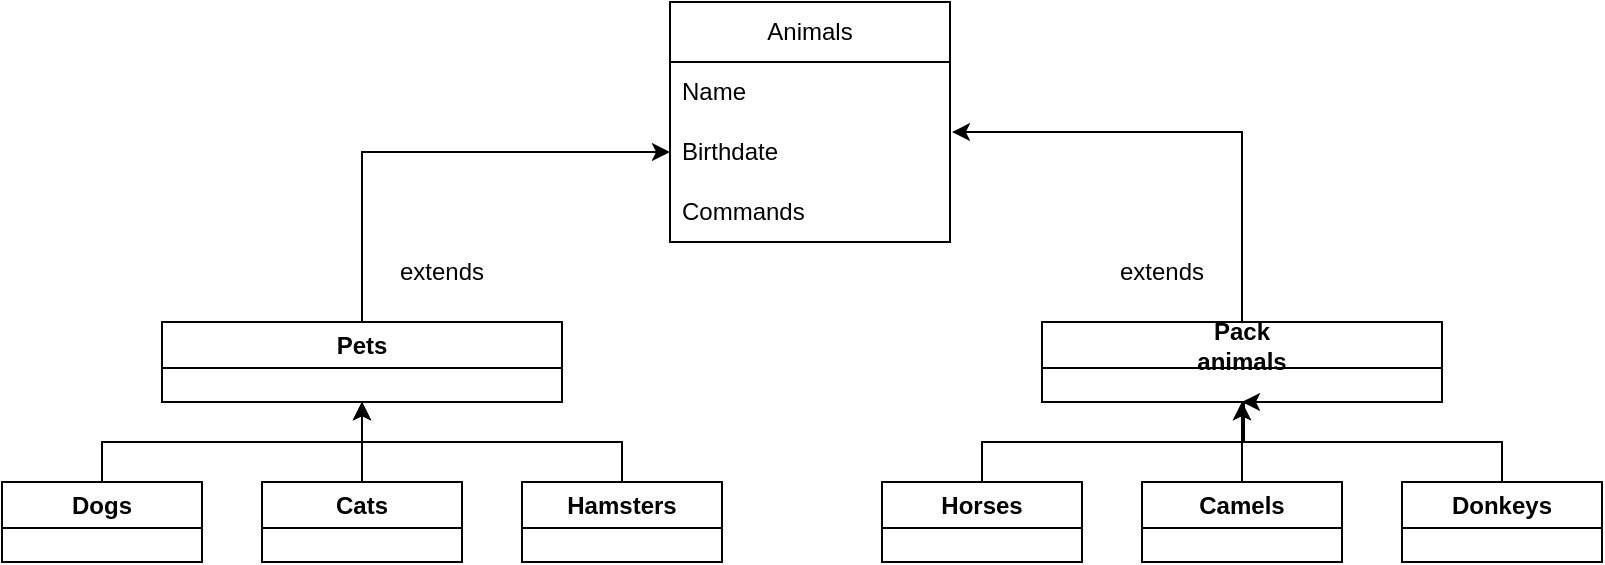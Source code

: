 <mxfile version="23.0.2" type="device">
  <diagram name="Страница — 1" id="23xYuJ34DmNVE_WCFYk2">
    <mxGraphModel dx="1434" dy="738" grid="1" gridSize="10" guides="1" tooltips="1" connect="1" arrows="1" fold="1" page="1" pageScale="1" pageWidth="827" pageHeight="1169" math="0" shadow="0">
      <root>
        <mxCell id="0" />
        <mxCell id="1" parent="0" />
        <mxCell id="RFQ2vtOwyeO5f8csp2aC-1" value="Animals" style="swimlane;fontStyle=0;childLayout=stackLayout;horizontal=1;startSize=30;horizontalStack=0;resizeParent=1;resizeParentMax=0;resizeLast=0;collapsible=1;marginBottom=0;whiteSpace=wrap;html=1;" vertex="1" parent="1">
          <mxGeometry x="344" y="40" width="140" height="120" as="geometry" />
        </mxCell>
        <mxCell id="RFQ2vtOwyeO5f8csp2aC-2" value="Name" style="text;strokeColor=none;fillColor=none;align=left;verticalAlign=middle;spacingLeft=4;spacingRight=4;overflow=hidden;points=[[0,0.5],[1,0.5]];portConstraint=eastwest;rotatable=0;whiteSpace=wrap;html=1;" vertex="1" parent="RFQ2vtOwyeO5f8csp2aC-1">
          <mxGeometry y="30" width="140" height="30" as="geometry" />
        </mxCell>
        <mxCell id="RFQ2vtOwyeO5f8csp2aC-3" value="Birthdate" style="text;strokeColor=none;fillColor=none;align=left;verticalAlign=middle;spacingLeft=4;spacingRight=4;overflow=hidden;points=[[0,0.5],[1,0.5]];portConstraint=eastwest;rotatable=0;whiteSpace=wrap;html=1;" vertex="1" parent="RFQ2vtOwyeO5f8csp2aC-1">
          <mxGeometry y="60" width="140" height="30" as="geometry" />
        </mxCell>
        <mxCell id="RFQ2vtOwyeO5f8csp2aC-4" value="Commands" style="text;strokeColor=none;fillColor=none;align=left;verticalAlign=middle;spacingLeft=4;spacingRight=4;overflow=hidden;points=[[0,0.5],[1,0.5]];portConstraint=eastwest;rotatable=0;whiteSpace=wrap;html=1;" vertex="1" parent="RFQ2vtOwyeO5f8csp2aC-1">
          <mxGeometry y="90" width="140" height="30" as="geometry" />
        </mxCell>
        <mxCell id="RFQ2vtOwyeO5f8csp2aC-8" style="edgeStyle=orthogonalEdgeStyle;rounded=0;orthogonalLoop=1;jettySize=auto;html=1;entryX=0;entryY=0.5;entryDx=0;entryDy=0;" edge="1" parent="1" source="RFQ2vtOwyeO5f8csp2aC-5" target="RFQ2vtOwyeO5f8csp2aC-3">
          <mxGeometry relative="1" as="geometry" />
        </mxCell>
        <mxCell id="RFQ2vtOwyeO5f8csp2aC-5" value="Pets" style="swimlane;whiteSpace=wrap;html=1;" vertex="1" parent="1">
          <mxGeometry x="90" y="200" width="200" height="40" as="geometry" />
        </mxCell>
        <mxCell id="RFQ2vtOwyeO5f8csp2aC-6" value="Pack&lt;br/&gt;animals" style="swimlane;whiteSpace=wrap;html=1;" vertex="1" parent="1">
          <mxGeometry x="530" y="200" width="200" height="40" as="geometry" />
        </mxCell>
        <mxCell id="RFQ2vtOwyeO5f8csp2aC-7" style="edgeStyle=orthogonalEdgeStyle;rounded=0;orthogonalLoop=1;jettySize=auto;html=1;entryX=1.007;entryY=0.167;entryDx=0;entryDy=0;entryPerimeter=0;" edge="1" parent="1" source="RFQ2vtOwyeO5f8csp2aC-6" target="RFQ2vtOwyeO5f8csp2aC-3">
          <mxGeometry relative="1" as="geometry" />
        </mxCell>
        <mxCell id="RFQ2vtOwyeO5f8csp2aC-9" value="extends" style="text;html=1;strokeColor=none;fillColor=none;align=center;verticalAlign=middle;whiteSpace=wrap;rounded=0;" vertex="1" parent="1">
          <mxGeometry x="200" y="160" width="60" height="30" as="geometry" />
        </mxCell>
        <mxCell id="RFQ2vtOwyeO5f8csp2aC-11" value="extends" style="text;html=1;strokeColor=none;fillColor=none;align=center;verticalAlign=middle;whiteSpace=wrap;rounded=0;" vertex="1" parent="1">
          <mxGeometry x="560" y="160" width="60" height="30" as="geometry" />
        </mxCell>
        <mxCell id="RFQ2vtOwyeO5f8csp2aC-18" style="edgeStyle=orthogonalEdgeStyle;rounded=0;orthogonalLoop=1;jettySize=auto;html=1;entryX=0.5;entryY=1;entryDx=0;entryDy=0;" edge="1" parent="1" source="RFQ2vtOwyeO5f8csp2aC-12" target="RFQ2vtOwyeO5f8csp2aC-5">
          <mxGeometry relative="1" as="geometry" />
        </mxCell>
        <mxCell id="RFQ2vtOwyeO5f8csp2aC-12" value="Dogs" style="swimlane;whiteSpace=wrap;html=1;" vertex="1" parent="1">
          <mxGeometry x="10" y="280" width="100" height="40" as="geometry" />
        </mxCell>
        <mxCell id="RFQ2vtOwyeO5f8csp2aC-21" style="edgeStyle=orthogonalEdgeStyle;rounded=0;orthogonalLoop=1;jettySize=auto;html=1;entryX=0.5;entryY=1;entryDx=0;entryDy=0;" edge="1" parent="1" source="RFQ2vtOwyeO5f8csp2aC-13" target="RFQ2vtOwyeO5f8csp2aC-5">
          <mxGeometry relative="1" as="geometry" />
        </mxCell>
        <mxCell id="RFQ2vtOwyeO5f8csp2aC-13" value="Cats" style="swimlane;whiteSpace=wrap;html=1;" vertex="1" parent="1">
          <mxGeometry x="140" y="280" width="100" height="40" as="geometry" />
        </mxCell>
        <mxCell id="RFQ2vtOwyeO5f8csp2aC-22" style="edgeStyle=orthogonalEdgeStyle;rounded=0;orthogonalLoop=1;jettySize=auto;html=1;entryX=0.5;entryY=1;entryDx=0;entryDy=0;" edge="1" parent="1" source="RFQ2vtOwyeO5f8csp2aC-14" target="RFQ2vtOwyeO5f8csp2aC-5">
          <mxGeometry relative="1" as="geometry" />
        </mxCell>
        <mxCell id="RFQ2vtOwyeO5f8csp2aC-14" value="Hamsters" style="swimlane;whiteSpace=wrap;html=1;" vertex="1" parent="1">
          <mxGeometry x="270" y="280" width="100" height="40" as="geometry" />
        </mxCell>
        <mxCell id="RFQ2vtOwyeO5f8csp2aC-24" style="edgeStyle=orthogonalEdgeStyle;rounded=0;orthogonalLoop=1;jettySize=auto;html=1;entryX=0.5;entryY=1;entryDx=0;entryDy=0;" edge="1" parent="1" source="RFQ2vtOwyeO5f8csp2aC-15" target="RFQ2vtOwyeO5f8csp2aC-6">
          <mxGeometry relative="1" as="geometry" />
        </mxCell>
        <mxCell id="RFQ2vtOwyeO5f8csp2aC-15" value="Donkeys" style="swimlane;whiteSpace=wrap;html=1;" vertex="1" parent="1">
          <mxGeometry x="710" y="280" width="100" height="40" as="geometry" />
        </mxCell>
        <mxCell id="RFQ2vtOwyeO5f8csp2aC-23" style="edgeStyle=orthogonalEdgeStyle;rounded=0;orthogonalLoop=1;jettySize=auto;html=1;entryX=0.5;entryY=1;entryDx=0;entryDy=0;" edge="1" parent="1" source="RFQ2vtOwyeO5f8csp2aC-16" target="RFQ2vtOwyeO5f8csp2aC-6">
          <mxGeometry relative="1" as="geometry" />
        </mxCell>
        <mxCell id="RFQ2vtOwyeO5f8csp2aC-16" value="Camels" style="swimlane;whiteSpace=wrap;html=1;" vertex="1" parent="1">
          <mxGeometry x="580" y="280" width="100" height="40" as="geometry" />
        </mxCell>
        <mxCell id="RFQ2vtOwyeO5f8csp2aC-25" style="edgeStyle=orthogonalEdgeStyle;rounded=0;orthogonalLoop=1;jettySize=auto;html=1;" edge="1" parent="1" source="RFQ2vtOwyeO5f8csp2aC-17">
          <mxGeometry relative="1" as="geometry">
            <mxPoint x="630" y="240" as="targetPoint" />
            <Array as="points">
              <mxPoint x="500" y="260" />
              <mxPoint x="631" y="260" />
            </Array>
          </mxGeometry>
        </mxCell>
        <mxCell id="RFQ2vtOwyeO5f8csp2aC-17" value="Horses" style="swimlane;whiteSpace=wrap;html=1;" vertex="1" parent="1">
          <mxGeometry x="450" y="280" width="100" height="40" as="geometry" />
        </mxCell>
      </root>
    </mxGraphModel>
  </diagram>
</mxfile>
